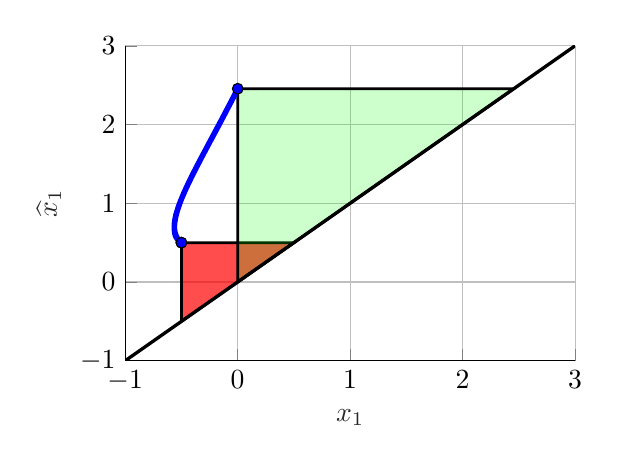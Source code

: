 % This file was created by matlab2tikz.
%
%The latest updates can be retrieved from
%  http://www.mathworks.com/matlabcentral/fileexchange/22022-matlab2tikz-matlab2tikz
%where you can also make suggestions and rate matlab2tikz.
%
\begin{tikzpicture}

\begin{axis}[%
width=5.714cm,
height=4cm,
at={(0cm,0cm)},
scale only axis,
xmin=-1,
xmax=3,
xtick={-1,  0,  1,  2,  3,  4,  5},
xlabel style={font=\color{white!15!black}},
xlabel={$x_1$},
ymin=-1,
ymax=3,
ytick={-1,  0,  1,  2,  3,  4,  5},
ylabel style={font=\color{white!15!black}},
ylabel={$\widehat{x}_1$},
axis background/.style={fill=white},
axis x line*=bottom,
axis y line*=left,
xmajorgrids,
ymajorgrids
]

\addplot[area legend, line width=1.0pt, draw=black, fill=red, fill opacity=0.7, forget plot]
table[row sep=crcr] {%
x	y\\
-0.5	0.5\\
-0.5	-0.5\\
0.5	0.5\\
}--cycle;
\addplot[only marks, mark=*, mark options={}, mark size=1.937pt, draw=black, fill=blue] table[row sep=crcr]{%
x	y\\
-0.5	0.5\\
};

\addplot[area legend, line width=1.0pt, draw=black, fill=green, fill opacity=0.2, forget plot]
table[row sep=crcr] {%
x	y\\
0.001	2.455\\
0.001	0.001\\
2.455	2.455\\
}--cycle;
\addplot [color=blue, line width=2.0pt, forget plot]
  table[row sep=crcr]{%
-0.5	0.5\\
-0.501	0.501\\
-0.502	0.502\\
-0.503	0.503\\
-0.504	0.504\\
-0.505	0.505\\
-0.506	0.506\\
-0.507	0.507\\
-0.508	0.508\\
-0.509	0.509\\
-0.51	0.51\\
-0.511	0.511\\
-0.511	0.513\\
-0.512	0.514\\
-0.513	0.515\\
-0.514	0.516\\
-0.515	0.517\\
-0.516	0.518\\
-0.517	0.519\\
-0.518	0.521\\
-0.518	0.522\\
-0.519	0.523\\
-0.52	0.524\\
-0.521	0.525\\
-0.522	0.526\\
-0.523	0.528\\
-0.523	0.529\\
-0.524	0.53\\
-0.525	0.531\\
-0.526	0.533\\
-0.527	0.534\\
-0.527	0.535\\
-0.528	0.536\\
-0.529	0.538\\
-0.53	0.539\\
-0.53	0.54\\
-0.531	0.542\\
-0.532	0.543\\
-0.532	0.544\\
-0.533	0.546\\
-0.534	0.547\\
-0.534	0.548\\
-0.535	0.55\\
-0.536	0.551\\
-0.536	0.553\\
-0.537	0.554\\
-0.538	0.555\\
-0.538	0.557\\
-0.539	0.558\\
-0.54	0.56\\
-0.54	0.561\\
-0.541	0.563\\
-0.541	0.564\\
-0.542	0.566\\
-0.543	0.567\\
-0.543	0.568\\
-0.544	0.57\\
-0.544	0.571\\
-0.545	0.573\\
-0.545	0.575\\
-0.546	0.576\\
-0.546	0.578\\
-0.547	0.579\\
-0.547	0.581\\
-0.548	0.582\\
-0.548	0.584\\
-0.549	0.586\\
-0.549	0.587\\
-0.55	0.589\\
-0.55	0.59\\
-0.551	0.592\\
-0.551	0.594\\
-0.552	0.595\\
-0.552	0.597\\
-0.552	0.599\\
-0.553	0.6\\
-0.553	0.602\\
-0.554	0.604\\
-0.554	0.605\\
-0.554	0.607\\
-0.555	0.609\\
-0.555	0.611\\
-0.555	0.612\\
-0.556	0.614\\
-0.556	0.616\\
-0.556	0.618\\
-0.557	0.619\\
-0.557	0.621\\
-0.557	0.623\\
-0.558	0.625\\
-0.558	0.627\\
-0.558	0.628\\
-0.559	0.63\\
-0.559	0.632\\
-0.559	0.634\\
-0.559	0.636\\
-0.56	0.638\\
-0.56	0.64\\
-0.56	0.642\\
-0.56	0.643\\
-0.56	0.645\\
-0.561	0.647\\
-0.561	0.649\\
-0.561	0.651\\
-0.561	0.653\\
-0.561	0.655\\
-0.561	0.657\\
-0.562	0.659\\
-0.562	0.661\\
-0.562	0.663\\
-0.562	0.665\\
-0.562	0.667\\
-0.562	0.669\\
-0.562	0.671\\
-0.562	0.673\\
-0.563	0.675\\
-0.563	0.677\\
-0.563	0.679\\
-0.563	0.682\\
-0.563	0.684\\
-0.563	0.686\\
-0.563	0.688\\
-0.563	0.69\\
-0.563	0.692\\
-0.563	0.694\\
-0.563	0.697\\
-0.563	0.699\\
-0.563	0.701\\
-0.563	0.703\\
-0.563	0.705\\
-0.563	0.707\\
-0.563	0.71\\
-0.563	0.712\\
-0.563	0.714\\
-0.563	0.716\\
-0.563	0.719\\
-0.563	0.721\\
-0.562	0.723\\
-0.562	0.726\\
-0.562	0.728\\
-0.562	0.73\\
-0.562	0.732\\
-0.562	0.735\\
-0.562	0.737\\
-0.562	0.74\\
-0.561	0.742\\
-0.561	0.744\\
-0.561	0.747\\
-0.561	0.749\\
-0.561	0.751\\
-0.561	0.754\\
-0.56	0.756\\
-0.56	0.759\\
-0.56	0.761\\
-0.56	0.764\\
-0.56	0.766\\
-0.559	0.769\\
-0.559	0.771\\
-0.559	0.774\\
-0.559	0.776\\
-0.558	0.779\\
-0.558	0.781\\
-0.558	0.784\\
-0.557	0.786\\
-0.557	0.789\\
-0.557	0.791\\
-0.556	0.794\\
-0.556	0.796\\
-0.556	0.799\\
-0.555	0.802\\
-0.555	0.804\\
-0.555	0.807\\
-0.554	0.81\\
-0.554	0.812\\
-0.554	0.815\\
-0.553	0.818\\
-0.553	0.82\\
-0.552	0.823\\
-0.552	0.826\\
-0.552	0.828\\
-0.551	0.831\\
-0.551	0.834\\
-0.55	0.837\\
-0.55	0.839\\
-0.549	0.842\\
-0.549	0.845\\
-0.548	0.848\\
-0.548	0.851\\
-0.547	0.853\\
-0.547	0.856\\
-0.546	0.859\\
-0.546	0.862\\
-0.545	0.865\\
-0.545	0.868\\
-0.544	0.87\\
-0.544	0.873\\
-0.543	0.876\\
-0.543	0.879\\
-0.542	0.882\\
-0.541	0.885\\
-0.541	0.888\\
-0.54	0.891\\
-0.54	0.894\\
-0.539	0.897\\
-0.538	0.9\\
-0.538	0.903\\
-0.537	0.906\\
-0.536	0.909\\
-0.536	0.912\\
-0.535	0.915\\
-0.534	0.918\\
-0.534	0.921\\
-0.533	0.924\\
-0.532	0.927\\
-0.532	0.93\\
-0.531	0.934\\
-0.53	0.937\\
-0.53	0.94\\
-0.529	0.943\\
-0.528	0.946\\
-0.527	0.949\\
-0.527	0.953\\
-0.526	0.956\\
-0.525	0.959\\
-0.524	0.962\\
-0.523	0.965\\
-0.523	0.969\\
-0.522	0.972\\
-0.521	0.975\\
-0.52	0.978\\
-0.519	0.982\\
-0.518	0.985\\
-0.518	0.988\\
-0.517	0.992\\
-0.516	0.995\\
-0.515	0.998\\
-0.514	1.002\\
-0.513	1.005\\
-0.512	1.008\\
-0.511	1.012\\
-0.511	1.015\\
-0.51	1.019\\
-0.509	1.022\\
-0.508	1.026\\
-0.507	1.029\\
-0.506	1.033\\
-0.505	1.036\\
-0.504	1.04\\
-0.503	1.043\\
-0.502	1.047\\
-0.501	1.05\\
-0.5	1.054\\
-0.499	1.057\\
-0.498	1.061\\
-0.497	1.064\\
-0.496	1.068\\
-0.495	1.072\\
-0.494	1.075\\
-0.493	1.079\\
-0.492	1.082\\
-0.491	1.086\\
-0.49	1.09\\
-0.488	1.093\\
-0.487	1.097\\
-0.486	1.101\\
-0.485	1.105\\
-0.484	1.108\\
-0.483	1.112\\
-0.482	1.116\\
-0.481	1.12\\
-0.479	1.123\\
-0.478	1.127\\
-0.477	1.131\\
-0.476	1.135\\
-0.475	1.139\\
-0.474	1.143\\
-0.472	1.146\\
-0.471	1.15\\
-0.47	1.154\\
-0.469	1.158\\
-0.468	1.162\\
-0.466	1.166\\
-0.465	1.17\\
-0.464	1.174\\
-0.463	1.178\\
-0.461	1.182\\
-0.46	1.186\\
-0.459	1.19\\
-0.457	1.194\\
-0.456	1.198\\
-0.455	1.202\\
-0.453	1.206\\
-0.452	1.21\\
-0.451	1.214\\
-0.449	1.218\\
-0.448	1.222\\
-0.447	1.227\\
-0.445	1.231\\
-0.444	1.235\\
-0.443	1.239\\
-0.441	1.243\\
-0.44	1.247\\
-0.438	1.252\\
-0.437	1.256\\
-0.436	1.26\\
-0.434	1.264\\
-0.433	1.269\\
-0.431	1.273\\
-0.43	1.277\\
-0.428	1.282\\
-0.427	1.286\\
-0.425	1.29\\
-0.424	1.295\\
-0.422	1.299\\
-0.421	1.303\\
-0.419	1.308\\
-0.418	1.312\\
-0.416	1.317\\
-0.415	1.321\\
-0.413	1.326\\
-0.412	1.33\\
-0.41	1.335\\
-0.409	1.339\\
-0.407	1.344\\
-0.405	1.348\\
-0.404	1.353\\
-0.402	1.357\\
-0.401	1.362\\
-0.399	1.367\\
-0.397	1.371\\
-0.396	1.376\\
-0.394	1.38\\
-0.392	1.385\\
-0.391	1.39\\
-0.389	1.394\\
-0.387	1.399\\
-0.386	1.404\\
-0.384	1.409\\
-0.382	1.413\\
-0.381	1.418\\
-0.379	1.423\\
-0.377	1.428\\
-0.376	1.433\\
-0.374	1.437\\
-0.372	1.442\\
-0.37	1.447\\
-0.369	1.452\\
-0.367	1.457\\
-0.365	1.462\\
-0.363	1.467\\
-0.361	1.472\\
-0.36	1.477\\
-0.358	1.482\\
-0.356	1.487\\
-0.354	1.492\\
-0.352	1.497\\
-0.35	1.502\\
-0.349	1.507\\
-0.347	1.512\\
-0.345	1.517\\
-0.343	1.522\\
-0.341	1.527\\
-0.339	1.533\\
-0.337	1.538\\
-0.335	1.543\\
-0.334	1.548\\
-0.332	1.553\\
-0.33	1.559\\
-0.328	1.564\\
-0.326	1.569\\
-0.324	1.575\\
-0.322	1.58\\
-0.32	1.585\\
-0.318	1.591\\
-0.316	1.596\\
-0.314	1.601\\
-0.312	1.607\\
-0.31	1.612\\
-0.308	1.618\\
-0.306	1.623\\
-0.304	1.629\\
-0.302	1.634\\
-0.3	1.64\\
-0.298	1.645\\
-0.296	1.651\\
-0.294	1.656\\
-0.292	1.662\\
-0.289	1.667\\
-0.287	1.673\\
-0.285	1.679\\
-0.283	1.684\\
-0.281	1.69\\
-0.279	1.696\\
-0.277	1.702\\
-0.275	1.707\\
-0.272	1.713\\
-0.27	1.719\\
-0.268	1.725\\
-0.266	1.73\\
-0.264	1.736\\
-0.262	1.742\\
-0.259	1.748\\
-0.257	1.754\\
-0.255	1.76\\
-0.253	1.766\\
-0.251	1.772\\
-0.248	1.778\\
-0.246	1.784\\
-0.244	1.79\\
-0.242	1.796\\
-0.239	1.802\\
-0.237	1.808\\
-0.235	1.814\\
-0.232	1.82\\
-0.23	1.826\\
-0.228	1.833\\
-0.225	1.839\\
-0.223	1.845\\
-0.221	1.851\\
-0.218	1.858\\
-0.216	1.864\\
-0.214	1.87\\
-0.211	1.876\\
-0.209	1.883\\
-0.207	1.889\\
-0.204	1.896\\
-0.202	1.902\\
-0.199	1.908\\
-0.197	1.915\\
-0.195	1.921\\
-0.192	1.928\\
-0.19	1.934\\
-0.187	1.941\\
-0.185	1.948\\
-0.182	1.954\\
-0.18	1.961\\
-0.177	1.967\\
-0.175	1.974\\
-0.172	1.981\\
-0.17	1.988\\
-0.167	1.994\\
-0.165	2.001\\
-0.162	2.008\\
-0.16	2.015\\
-0.157	2.021\\
-0.155	2.028\\
-0.152	2.035\\
-0.15	2.042\\
-0.147	2.049\\
-0.144	2.056\\
-0.142	2.063\\
-0.139	2.07\\
-0.137	2.077\\
-0.134	2.084\\
-0.131	2.091\\
-0.129	2.098\\
-0.126	2.105\\
-0.123	2.113\\
-0.121	2.12\\
-0.118	2.127\\
-0.115	2.134\\
-0.113	2.141\\
-0.11	2.149\\
-0.107	2.156\\
-0.105	2.163\\
-0.102	2.171\\
-0.099	2.178\\
-0.097	2.186\\
-0.094	2.193\\
-0.091	2.201\\
-0.088	2.208\\
-0.086	2.216\\
-0.083	2.223\\
-0.08	2.231\\
-0.077	2.238\\
-0.074	2.246\\
-0.072	2.254\\
-0.069	2.261\\
-0.066	2.269\\
-0.063	2.277\\
-0.06	2.285\\
-0.057	2.292\\
-0.055	2.3\\
-0.052	2.308\\
-0.049	2.316\\
-0.046	2.324\\
-0.043	2.332\\
-0.04	2.34\\
-0.037	2.348\\
-0.034	2.356\\
-0.032	2.364\\
-0.029	2.372\\
-0.026	2.38\\
-0.023	2.388\\
-0.02	2.397\\
-0.017	2.405\\
-0.014	2.413\\
-0.011	2.421\\
-0.008	2.43\\
-0.005	2.438\\
-0.002	2.446\\
0.001	2.455\\
};
\addplot[only marks, mark=*, mark options={}, mark size=1.937pt, draw=black, fill=blue] table[row sep=crcr]{%
x	y\\
-0.5	0.5\\
};
\addplot[only marks, mark=*, mark options={}, mark size=1.937pt, draw=black, fill=blue] table[row sep=crcr]{%
x	y\\
0.001	2.455\\
};
\addplot [color=black, line width=1.2pt, forget plot]
  table[row sep=crcr]{%
-1	-1\\
3	3\\
};
\end{axis}
\end{tikzpicture}%